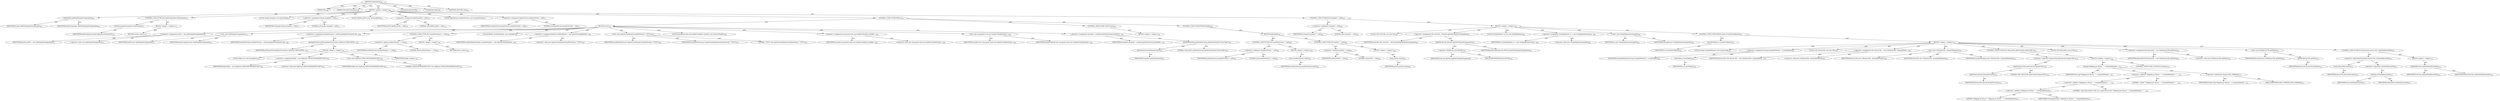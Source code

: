 digraph "addPathFile" {  
"111669149701" [label = <(METHOD,addPathFile)<SUB>268</SUB>> ]
"115964116995" [label = <(PARAM,this)<SUB>268</SUB>> ]
"115964117007" [label = <(PARAM,File pathComponent)<SUB>268</SUB>> ]
"25769803801" [label = <(BLOCK,&lt;empty&gt;,&lt;empty&gt;)<SUB>268</SUB>> ]
"30064771176" [label = <(addPathFile,addPathFile(pathComponent))<SUB>269</SUB>> ]
"68719476855" [label = <(IDENTIFIER,super,addPathFile(pathComponent))<SUB>269</SUB>> ]
"68719476856" [label = <(IDENTIFIER,pathComponent,addPathFile(pathComponent))<SUB>269</SUB>> ]
"47244640276" [label = <(CONTROL_STRUCTURE,IF,if (pathComponent.isDirectory()))<SUB>271</SUB>> ]
"30064771177" [label = <(isDirectory,pathComponent.isDirectory())<SUB>271</SUB>> ]
"68719476857" [label = <(IDENTIFIER,pathComponent,pathComponent.isDirectory())<SUB>271</SUB>> ]
"25769803802" [label = <(BLOCK,&lt;empty&gt;,&lt;empty&gt;)<SUB>271</SUB>> ]
"146028888069" [label = <(RETURN,return;,return;)<SUB>272</SUB>> ]
"94489280527" [label = <(LOCAL,String classpath: java.lang.String)<SUB>275</SUB>> ]
"30064771178" [label = <(&lt;operator&gt;.assignment,String classpath = null)<SUB>275</SUB>> ]
"68719476858" [label = <(IDENTIFIER,classpath,String classpath = null)<SUB>275</SUB>> ]
"90194313255" [label = <(LITERAL,null,String classpath = null)<SUB>275</SUB>> ]
"94489280528" [label = <(LOCAL,ZipFile jarFile: java.util.zip.ZipFile)<SUB>276</SUB>> ]
"30064771179" [label = <(&lt;operator&gt;.assignment,ZipFile jarFile = null)<SUB>276</SUB>> ]
"68719476859" [label = <(IDENTIFIER,jarFile,ZipFile jarFile = null)<SUB>276</SUB>> ]
"90194313256" [label = <(LITERAL,null,ZipFile jarFile = null)<SUB>276</SUB>> ]
"94489280529" [label = <(LOCAL,InputStream manifestStream: java.io.InputStream)<SUB>277</SUB>> ]
"30064771180" [label = <(&lt;operator&gt;.assignment,InputStream manifestStream = null)<SUB>277</SUB>> ]
"68719476860" [label = <(IDENTIFIER,manifestStream,InputStream manifestStream = null)<SUB>277</SUB>> ]
"90194313257" [label = <(LITERAL,null,InputStream manifestStream = null)<SUB>277</SUB>> ]
"47244640277" [label = <(CONTROL_STRUCTURE,TRY,try)<SUB>278</SUB>> ]
"25769803803" [label = <(BLOCK,try,try)<SUB>278</SUB>> ]
"30064771181" [label = <(&lt;operator&gt;.assignment,jarFile = new ZipFile(pathComponent))<SUB>279</SUB>> ]
"68719476861" [label = <(IDENTIFIER,jarFile,jarFile = new ZipFile(pathComponent))<SUB>279</SUB>> ]
"30064771182" [label = <(&lt;operator&gt;.alloc,new ZipFile(pathComponent))<SUB>279</SUB>> ]
"30064771183" [label = <(&lt;init&gt;,new ZipFile(pathComponent))<SUB>279</SUB>> ]
"68719476862" [label = <(IDENTIFIER,jarFile,new ZipFile(pathComponent))<SUB>279</SUB>> ]
"68719476863" [label = <(IDENTIFIER,pathComponent,new ZipFile(pathComponent))<SUB>279</SUB>> ]
"30064771184" [label = <(&lt;operator&gt;.assignment,manifestStream = jarFile.getInputStream(new Zip...)<SUB>280</SUB>> ]
"68719476864" [label = <(IDENTIFIER,manifestStream,manifestStream = jarFile.getInputStream(new Zip...)<SUB>280</SUB>> ]
"30064771185" [label = <(getInputStream,jarFile.getInputStream(new ZipEntry(&quot;META-INF/M...)<SUB>281</SUB>> ]
"68719476865" [label = <(IDENTIFIER,jarFile,jarFile.getInputStream(new ZipEntry(&quot;META-INF/M...)<SUB>281</SUB>> ]
"25769803804" [label = <(BLOCK,&lt;empty&gt;,&lt;empty&gt;)<SUB>281</SUB>> ]
"94489280530" [label = <(LOCAL,$obj0: java.util.zip.ZipEntry)<SUB>281</SUB>> ]
"30064771186" [label = <(&lt;operator&gt;.assignment,$obj0 = new ZipEntry(&quot;META-INF/MANIFEST.MF&quot;))<SUB>281</SUB>> ]
"68719476866" [label = <(IDENTIFIER,$obj0,$obj0 = new ZipEntry(&quot;META-INF/MANIFEST.MF&quot;))<SUB>281</SUB>> ]
"30064771187" [label = <(&lt;operator&gt;.alloc,new ZipEntry(&quot;META-INF/MANIFEST.MF&quot;))<SUB>281</SUB>> ]
"30064771188" [label = <(&lt;init&gt;,new ZipEntry(&quot;META-INF/MANIFEST.MF&quot;))<SUB>281</SUB>> ]
"68719476867" [label = <(IDENTIFIER,$obj0,new ZipEntry(&quot;META-INF/MANIFEST.MF&quot;))<SUB>281</SUB>> ]
"90194313258" [label = <(LITERAL,&quot;META-INF/MANIFEST.MF&quot;,new ZipEntry(&quot;META-INF/MANIFEST.MF&quot;))<SUB>281</SUB>> ]
"68719476868" [label = <(IDENTIFIER,$obj0,&lt;empty&gt;)<SUB>281</SUB>> ]
"47244640278" [label = <(CONTROL_STRUCTURE,IF,if (manifestStream == null))<SUB>283</SUB>> ]
"30064771189" [label = <(&lt;operator&gt;.equals,manifestStream == null)<SUB>283</SUB>> ]
"68719476869" [label = <(IDENTIFIER,manifestStream,manifestStream == null)<SUB>283</SUB>> ]
"90194313259" [label = <(LITERAL,null,manifestStream == null)<SUB>283</SUB>> ]
"25769803805" [label = <(BLOCK,&lt;empty&gt;,&lt;empty&gt;)<SUB>283</SUB>> ]
"146028888070" [label = <(RETURN,return;,return;)<SUB>284</SUB>> ]
"94489280531" [label = <(LOCAL,Reader manifestReader: java.io.Reader)<SUB>286</SUB>> ]
"30064771190" [label = <(&lt;operator&gt;.assignment,Reader manifestReader = new InputStreamReader(m...)<SUB>286</SUB>> ]
"68719476870" [label = <(IDENTIFIER,manifestReader,Reader manifestReader = new InputStreamReader(m...)<SUB>286</SUB>> ]
"30064771191" [label = <(&lt;operator&gt;.alloc,new InputStreamReader(manifestStream, &quot;UTF-8&quot;))<SUB>287</SUB>> ]
"30064771192" [label = <(&lt;init&gt;,new InputStreamReader(manifestStream, &quot;UTF-8&quot;))<SUB>287</SUB>> ]
"68719476871" [label = <(IDENTIFIER,manifestReader,new InputStreamReader(manifestStream, &quot;UTF-8&quot;))<SUB>286</SUB>> ]
"68719476872" [label = <(IDENTIFIER,manifestStream,new InputStreamReader(manifestStream, &quot;UTF-8&quot;))<SUB>287</SUB>> ]
"90194313260" [label = <(LITERAL,&quot;UTF-8&quot;,new InputStreamReader(manifestStream, &quot;UTF-8&quot;))<SUB>287</SUB>> ]
"94489280532" [label = <(LOCAL,org.apache.tools.ant.taskdefs.Manifest manifest: java.util.jar.Manifest)<SUB>288</SUB>> ]
"30064771193" [label = <(&lt;operator&gt;.assignment,org.apache.tools.ant.taskdefs.Manifest manifest...)<SUB>288</SUB>> ]
"68719476873" [label = <(IDENTIFIER,manifest,org.apache.tools.ant.taskdefs.Manifest manifest...)<SUB>288</SUB>> ]
"30064771194" [label = <(&lt;operator&gt;.alloc,new org.apache.tools.ant.taskdefs.Manifest(mani...)<SUB>289</SUB>> ]
"30064771195" [label = <(&lt;init&gt;,new org.apache.tools.ant.taskdefs.Manifest(mani...)<SUB>289</SUB>> ]
"68719476874" [label = <(IDENTIFIER,manifest,new org.apache.tools.ant.taskdefs.Manifest(mani...)<SUB>288</SUB>> ]
"68719476875" [label = <(IDENTIFIER,manifestReader,new org.apache.tools.ant.taskdefs.Manifest(mani...)<SUB>289</SUB>> ]
"30064771196" [label = <(&lt;operator&gt;.assignment,classpath = manifest.getMainSection().getAttrib...)<SUB>290</SUB>> ]
"68719476876" [label = <(IDENTIFIER,classpath,classpath = manifest.getMainSection().getAttrib...)<SUB>290</SUB>> ]
"30064771197" [label = <(getAttributeValue,getMainSection().getAttributeValue(&quot;Class-Path&quot;))<SUB>291</SUB>> ]
"30064771198" [label = <(getMainSection,getMainSection())<SUB>291</SUB>> ]
"68719476877" [label = <(IDENTIFIER,manifest,getMainSection())<SUB>291</SUB>> ]
"90194313261" [label = <(LITERAL,&quot;Class-Path&quot;,getMainSection().getAttributeValue(&quot;Class-Path&quot;))<SUB>291</SUB>> ]
"47244640279" [label = <(CONTROL_STRUCTURE,CATCH,catch)<SUB>293</SUB>> ]
"25769803806" [label = <(BLOCK,&lt;empty&gt;,&lt;empty&gt;)<SUB>293</SUB>> ]
"47244640280" [label = <(CONTROL_STRUCTURE,FINALLY,finally)<SUB>295</SUB>> ]
"25769803807" [label = <(BLOCK,finally,finally)<SUB>295</SUB>> ]
"47244640281" [label = <(CONTROL_STRUCTURE,IF,if (manifestStream != null))<SUB>296</SUB>> ]
"30064771199" [label = <(&lt;operator&gt;.notEquals,manifestStream != null)<SUB>296</SUB>> ]
"68719476878" [label = <(IDENTIFIER,manifestStream,manifestStream != null)<SUB>296</SUB>> ]
"90194313262" [label = <(LITERAL,null,manifestStream != null)<SUB>296</SUB>> ]
"25769803808" [label = <(BLOCK,&lt;empty&gt;,&lt;empty&gt;)<SUB>296</SUB>> ]
"30064771200" [label = <(close,manifestStream.close())<SUB>297</SUB>> ]
"68719476879" [label = <(IDENTIFIER,manifestStream,manifestStream.close())<SUB>297</SUB>> ]
"47244640282" [label = <(CONTROL_STRUCTURE,IF,if (jarFile != null))<SUB>299</SUB>> ]
"30064771201" [label = <(&lt;operator&gt;.notEquals,jarFile != null)<SUB>299</SUB>> ]
"68719476880" [label = <(IDENTIFIER,jarFile,jarFile != null)<SUB>299</SUB>> ]
"90194313263" [label = <(LITERAL,null,jarFile != null)<SUB>299</SUB>> ]
"25769803809" [label = <(BLOCK,&lt;empty&gt;,&lt;empty&gt;)<SUB>299</SUB>> ]
"30064771202" [label = <(close,jarFile.close())<SUB>300</SUB>> ]
"68719476881" [label = <(IDENTIFIER,jarFile,jarFile.close())<SUB>300</SUB>> ]
"47244640283" [label = <(CONTROL_STRUCTURE,IF,if (classpath != null))<SUB>304</SUB>> ]
"30064771203" [label = <(&lt;operator&gt;.notEquals,classpath != null)<SUB>304</SUB>> ]
"68719476882" [label = <(IDENTIFIER,classpath,classpath != null)<SUB>304</SUB>> ]
"90194313264" [label = <(LITERAL,null,classpath != null)<SUB>304</SUB>> ]
"25769803810" [label = <(BLOCK,&lt;empty&gt;,&lt;empty&gt;)<SUB>304</SUB>> ]
"94489280533" [label = <(LOCAL,URL baseURL: java.net.URL)<SUB>305</SUB>> ]
"30064771204" [label = <(&lt;operator&gt;.assignment,URL baseURL = fileUtils.getFileURL(pathComponent))<SUB>305</SUB>> ]
"68719476883" [label = <(IDENTIFIER,baseURL,URL baseURL = fileUtils.getFileURL(pathComponent))<SUB>305</SUB>> ]
"30064771205" [label = <(getFileURL,this.fileUtils.getFileURL(pathComponent))<SUB>305</SUB>> ]
"30064771206" [label = <(&lt;operator&gt;.fieldAccess,this.fileUtils)<SUB>305</SUB>> ]
"68719476884" [label = <(IDENTIFIER,this,this.fileUtils.getFileURL(pathComponent))> ]
"55834574865" [label = <(FIELD_IDENTIFIER,fileUtils,fileUtils)<SUB>305</SUB>> ]
"68719476885" [label = <(IDENTIFIER,pathComponent,this.fileUtils.getFileURL(pathComponent))<SUB>305</SUB>> ]
"94489280534" [label = <(LOCAL,StringTokenizer st: java.util.StringTokenizer)<SUB>306</SUB>> ]
"30064771207" [label = <(&lt;operator&gt;.assignment,StringTokenizer st = new StringTokenizer(classp...)<SUB>306</SUB>> ]
"68719476886" [label = <(IDENTIFIER,st,StringTokenizer st = new StringTokenizer(classp...)<SUB>306</SUB>> ]
"30064771208" [label = <(&lt;operator&gt;.alloc,new StringTokenizer(classpath))<SUB>306</SUB>> ]
"30064771209" [label = <(&lt;init&gt;,new StringTokenizer(classpath))<SUB>306</SUB>> ]
"68719476887" [label = <(IDENTIFIER,st,new StringTokenizer(classpath))<SUB>306</SUB>> ]
"68719476888" [label = <(IDENTIFIER,classpath,new StringTokenizer(classpath))<SUB>306</SUB>> ]
"47244640284" [label = <(CONTROL_STRUCTURE,WHILE,while (st.hasMoreTokens()))<SUB>307</SUB>> ]
"30064771210" [label = <(hasMoreTokens,st.hasMoreTokens())<SUB>307</SUB>> ]
"68719476889" [label = <(IDENTIFIER,st,st.hasMoreTokens())<SUB>307</SUB>> ]
"25769803811" [label = <(BLOCK,&lt;empty&gt;,&lt;empty&gt;)<SUB>307</SUB>> ]
"94489280535" [label = <(LOCAL,String classpathElement: java.lang.String)<SUB>308</SUB>> ]
"30064771211" [label = <(&lt;operator&gt;.assignment,String classpathElement = st.nextToken())<SUB>308</SUB>> ]
"68719476890" [label = <(IDENTIFIER,classpathElement,String classpathElement = st.nextToken())<SUB>308</SUB>> ]
"30064771212" [label = <(nextToken,st.nextToken())<SUB>308</SUB>> ]
"68719476891" [label = <(IDENTIFIER,st,st.nextToken())<SUB>308</SUB>> ]
"94489280536" [label = <(LOCAL,URL libraryURL: java.net.URL)<SUB>309</SUB>> ]
"30064771213" [label = <(&lt;operator&gt;.assignment,URL libraryURL = new URL(baseURL, classpathElem...)<SUB>309</SUB>> ]
"68719476892" [label = <(IDENTIFIER,libraryURL,URL libraryURL = new URL(baseURL, classpathElem...)<SUB>309</SUB>> ]
"30064771214" [label = <(&lt;operator&gt;.alloc,new URL(baseURL, classpathElement))<SUB>309</SUB>> ]
"30064771215" [label = <(&lt;init&gt;,new URL(baseURL, classpathElement))<SUB>309</SUB>> ]
"68719476893" [label = <(IDENTIFIER,libraryURL,new URL(baseURL, classpathElement))<SUB>309</SUB>> ]
"68719476894" [label = <(IDENTIFIER,baseURL,new URL(baseURL, classpathElement))<SUB>309</SUB>> ]
"68719476895" [label = <(IDENTIFIER,classpathElement,new URL(baseURL, classpathElement))<SUB>309</SUB>> ]
"47244640285" [label = <(CONTROL_STRUCTURE,IF,if (!libraryURL.getProtocol().equals(&quot;file&quot;)))<SUB>310</SUB>> ]
"30064771216" [label = <(&lt;operator&gt;.logicalNot,!libraryURL.getProtocol().equals(&quot;file&quot;))<SUB>310</SUB>> ]
"30064771217" [label = <(equals,libraryURL.getProtocol().equals(&quot;file&quot;))<SUB>310</SUB>> ]
"30064771218" [label = <(getProtocol,libraryURL.getProtocol())<SUB>310</SUB>> ]
"68719476896" [label = <(IDENTIFIER,libraryURL,libraryURL.getProtocol())<SUB>310</SUB>> ]
"90194313265" [label = <(LITERAL,&quot;file&quot;,libraryURL.getProtocol().equals(&quot;file&quot;))<SUB>310</SUB>> ]
"25769803812" [label = <(BLOCK,&lt;empty&gt;,&lt;empty&gt;)<SUB>310</SUB>> ]
"30064771219" [label = <(log,log(&quot;Skipping jar library &quot; + classpathElement ...)<SUB>311</SUB>> ]
"68719476743" [label = <(IDENTIFIER,this,log(&quot;Skipping jar library &quot; + classpathElement ...)<SUB>311</SUB>> ]
"30064771220" [label = <(&lt;operator&gt;.addition,&quot;Skipping jar library &quot; + classpathElement + &quot; ...)<SUB>311</SUB>> ]
"30064771221" [label = <(&lt;operator&gt;.addition,&quot;Skipping jar library &quot; + classpathElement + &quot; ...)<SUB>311</SUB>> ]
"30064771222" [label = <(&lt;operator&gt;.addition,&quot;Skipping jar library &quot; + classpathElement)<SUB>311</SUB>> ]
"90194313266" [label = <(LITERAL,&quot;Skipping jar library &quot;,&quot;Skipping jar library &quot; + classpathElement)<SUB>311</SUB>> ]
"68719476897" [label = <(IDENTIFIER,classpathElement,&quot;Skipping jar library &quot; + classpathElement)<SUB>311</SUB>> ]
"90194313267" [label = <(LITERAL,&quot; since only relative URLs are supported by this&quot;,&quot;Skipping jar library &quot; + classpathElement + &quot; ...)<SUB>312</SUB>> ]
"90194313268" [label = <(LITERAL,&quot; loader&quot;,&quot;Skipping jar library &quot; + classpathElement + &quot; ...)<SUB>313</SUB>> ]
"30064771223" [label = <(&lt;operator&gt;.fieldAccess,Project.MSG_VERBOSE)<SUB>313</SUB>> ]
"68719476898" [label = <(IDENTIFIER,Project,log(&quot;Skipping jar library &quot; + classpathElement ...)<SUB>313</SUB>> ]
"55834574866" [label = <(FIELD_IDENTIFIER,MSG_VERBOSE,MSG_VERBOSE)<SUB>313</SUB>> ]
"47244640286" [label = <(CONTROL_STRUCTURE,CONTINUE,continue;)<SUB>314</SUB>> ]
"94489280537" [label = <(LOCAL,File libraryFile: java.io.File)<SUB>316</SUB>> ]
"30064771224" [label = <(&lt;operator&gt;.assignment,File libraryFile = new File(libraryURL.getFile()))<SUB>316</SUB>> ]
"68719476899" [label = <(IDENTIFIER,libraryFile,File libraryFile = new File(libraryURL.getFile()))<SUB>316</SUB>> ]
"30064771225" [label = <(&lt;operator&gt;.alloc,new File(libraryURL.getFile()))<SUB>316</SUB>> ]
"30064771226" [label = <(&lt;init&gt;,new File(libraryURL.getFile()))<SUB>316</SUB>> ]
"68719476900" [label = <(IDENTIFIER,libraryFile,new File(libraryURL.getFile()))<SUB>316</SUB>> ]
"30064771227" [label = <(getFile,libraryURL.getFile())<SUB>316</SUB>> ]
"68719476901" [label = <(IDENTIFIER,libraryURL,libraryURL.getFile())<SUB>316</SUB>> ]
"47244640287" [label = <(CONTROL_STRUCTURE,IF,if (libraryFile.exists() &amp;&amp; !isInPath(libraryFile)))<SUB>317</SUB>> ]
"30064771228" [label = <(&lt;operator&gt;.logicalAnd,libraryFile.exists() &amp;&amp; !isInPath(libraryFile))<SUB>317</SUB>> ]
"30064771229" [label = <(exists,libraryFile.exists())<SUB>317</SUB>> ]
"68719476902" [label = <(IDENTIFIER,libraryFile,libraryFile.exists())<SUB>317</SUB>> ]
"30064771230" [label = <(&lt;operator&gt;.logicalNot,!isInPath(libraryFile))<SUB>317</SUB>> ]
"30064771231" [label = <(isInPath,isInPath(libraryFile))<SUB>317</SUB>> ]
"68719476744" [label = <(IDENTIFIER,this,isInPath(libraryFile))<SUB>317</SUB>> ]
"68719476903" [label = <(IDENTIFIER,libraryFile,isInPath(libraryFile))<SUB>317</SUB>> ]
"25769803813" [label = <(BLOCK,&lt;empty&gt;,&lt;empty&gt;)<SUB>317</SUB>> ]
"30064771232" [label = <(addPathFile,this.addPathFile(libraryFile))<SUB>318</SUB>> ]
"68719476745" [label = <(IDENTIFIER,this,this.addPathFile(libraryFile))<SUB>318</SUB>> ]
"68719476904" [label = <(IDENTIFIER,libraryFile,this.addPathFile(libraryFile))<SUB>318</SUB>> ]
"133143986187" [label = <(MODIFIER,PROTECTED)> ]
"133143986188" [label = <(MODIFIER,VIRTUAL)> ]
"128849018885" [label = <(METHOD_RETURN,void)<SUB>268</SUB>> ]
  "111669149701" -> "115964116995"  [ label = "AST: "] 
  "111669149701" -> "115964117007"  [ label = "AST: "] 
  "111669149701" -> "25769803801"  [ label = "AST: "] 
  "111669149701" -> "133143986187"  [ label = "AST: "] 
  "111669149701" -> "133143986188"  [ label = "AST: "] 
  "111669149701" -> "128849018885"  [ label = "AST: "] 
  "25769803801" -> "30064771176"  [ label = "AST: "] 
  "25769803801" -> "47244640276"  [ label = "AST: "] 
  "25769803801" -> "94489280527"  [ label = "AST: "] 
  "25769803801" -> "30064771178"  [ label = "AST: "] 
  "25769803801" -> "94489280528"  [ label = "AST: "] 
  "25769803801" -> "30064771179"  [ label = "AST: "] 
  "25769803801" -> "94489280529"  [ label = "AST: "] 
  "25769803801" -> "30064771180"  [ label = "AST: "] 
  "25769803801" -> "47244640277"  [ label = "AST: "] 
  "25769803801" -> "47244640283"  [ label = "AST: "] 
  "30064771176" -> "68719476855"  [ label = "AST: "] 
  "30064771176" -> "68719476856"  [ label = "AST: "] 
  "47244640276" -> "30064771177"  [ label = "AST: "] 
  "47244640276" -> "25769803802"  [ label = "AST: "] 
  "30064771177" -> "68719476857"  [ label = "AST: "] 
  "25769803802" -> "146028888069"  [ label = "AST: "] 
  "30064771178" -> "68719476858"  [ label = "AST: "] 
  "30064771178" -> "90194313255"  [ label = "AST: "] 
  "30064771179" -> "68719476859"  [ label = "AST: "] 
  "30064771179" -> "90194313256"  [ label = "AST: "] 
  "30064771180" -> "68719476860"  [ label = "AST: "] 
  "30064771180" -> "90194313257"  [ label = "AST: "] 
  "47244640277" -> "25769803803"  [ label = "AST: "] 
  "47244640277" -> "47244640279"  [ label = "AST: "] 
  "47244640277" -> "47244640280"  [ label = "AST: "] 
  "25769803803" -> "30064771181"  [ label = "AST: "] 
  "25769803803" -> "30064771183"  [ label = "AST: "] 
  "25769803803" -> "30064771184"  [ label = "AST: "] 
  "25769803803" -> "47244640278"  [ label = "AST: "] 
  "25769803803" -> "94489280531"  [ label = "AST: "] 
  "25769803803" -> "30064771190"  [ label = "AST: "] 
  "25769803803" -> "30064771192"  [ label = "AST: "] 
  "25769803803" -> "94489280532"  [ label = "AST: "] 
  "25769803803" -> "30064771193"  [ label = "AST: "] 
  "25769803803" -> "30064771195"  [ label = "AST: "] 
  "25769803803" -> "30064771196"  [ label = "AST: "] 
  "30064771181" -> "68719476861"  [ label = "AST: "] 
  "30064771181" -> "30064771182"  [ label = "AST: "] 
  "30064771183" -> "68719476862"  [ label = "AST: "] 
  "30064771183" -> "68719476863"  [ label = "AST: "] 
  "30064771184" -> "68719476864"  [ label = "AST: "] 
  "30064771184" -> "30064771185"  [ label = "AST: "] 
  "30064771185" -> "68719476865"  [ label = "AST: "] 
  "30064771185" -> "25769803804"  [ label = "AST: "] 
  "25769803804" -> "94489280530"  [ label = "AST: "] 
  "25769803804" -> "30064771186"  [ label = "AST: "] 
  "25769803804" -> "30064771188"  [ label = "AST: "] 
  "25769803804" -> "68719476868"  [ label = "AST: "] 
  "30064771186" -> "68719476866"  [ label = "AST: "] 
  "30064771186" -> "30064771187"  [ label = "AST: "] 
  "30064771188" -> "68719476867"  [ label = "AST: "] 
  "30064771188" -> "90194313258"  [ label = "AST: "] 
  "47244640278" -> "30064771189"  [ label = "AST: "] 
  "47244640278" -> "25769803805"  [ label = "AST: "] 
  "30064771189" -> "68719476869"  [ label = "AST: "] 
  "30064771189" -> "90194313259"  [ label = "AST: "] 
  "25769803805" -> "146028888070"  [ label = "AST: "] 
  "30064771190" -> "68719476870"  [ label = "AST: "] 
  "30064771190" -> "30064771191"  [ label = "AST: "] 
  "30064771192" -> "68719476871"  [ label = "AST: "] 
  "30064771192" -> "68719476872"  [ label = "AST: "] 
  "30064771192" -> "90194313260"  [ label = "AST: "] 
  "30064771193" -> "68719476873"  [ label = "AST: "] 
  "30064771193" -> "30064771194"  [ label = "AST: "] 
  "30064771195" -> "68719476874"  [ label = "AST: "] 
  "30064771195" -> "68719476875"  [ label = "AST: "] 
  "30064771196" -> "68719476876"  [ label = "AST: "] 
  "30064771196" -> "30064771197"  [ label = "AST: "] 
  "30064771197" -> "30064771198"  [ label = "AST: "] 
  "30064771197" -> "90194313261"  [ label = "AST: "] 
  "30064771198" -> "68719476877"  [ label = "AST: "] 
  "47244640279" -> "25769803806"  [ label = "AST: "] 
  "47244640280" -> "25769803807"  [ label = "AST: "] 
  "25769803807" -> "47244640281"  [ label = "AST: "] 
  "25769803807" -> "47244640282"  [ label = "AST: "] 
  "47244640281" -> "30064771199"  [ label = "AST: "] 
  "47244640281" -> "25769803808"  [ label = "AST: "] 
  "30064771199" -> "68719476878"  [ label = "AST: "] 
  "30064771199" -> "90194313262"  [ label = "AST: "] 
  "25769803808" -> "30064771200"  [ label = "AST: "] 
  "30064771200" -> "68719476879"  [ label = "AST: "] 
  "47244640282" -> "30064771201"  [ label = "AST: "] 
  "47244640282" -> "25769803809"  [ label = "AST: "] 
  "30064771201" -> "68719476880"  [ label = "AST: "] 
  "30064771201" -> "90194313263"  [ label = "AST: "] 
  "25769803809" -> "30064771202"  [ label = "AST: "] 
  "30064771202" -> "68719476881"  [ label = "AST: "] 
  "47244640283" -> "30064771203"  [ label = "AST: "] 
  "47244640283" -> "25769803810"  [ label = "AST: "] 
  "30064771203" -> "68719476882"  [ label = "AST: "] 
  "30064771203" -> "90194313264"  [ label = "AST: "] 
  "25769803810" -> "94489280533"  [ label = "AST: "] 
  "25769803810" -> "30064771204"  [ label = "AST: "] 
  "25769803810" -> "94489280534"  [ label = "AST: "] 
  "25769803810" -> "30064771207"  [ label = "AST: "] 
  "25769803810" -> "30064771209"  [ label = "AST: "] 
  "25769803810" -> "47244640284"  [ label = "AST: "] 
  "30064771204" -> "68719476883"  [ label = "AST: "] 
  "30064771204" -> "30064771205"  [ label = "AST: "] 
  "30064771205" -> "30064771206"  [ label = "AST: "] 
  "30064771205" -> "68719476885"  [ label = "AST: "] 
  "30064771206" -> "68719476884"  [ label = "AST: "] 
  "30064771206" -> "55834574865"  [ label = "AST: "] 
  "30064771207" -> "68719476886"  [ label = "AST: "] 
  "30064771207" -> "30064771208"  [ label = "AST: "] 
  "30064771209" -> "68719476887"  [ label = "AST: "] 
  "30064771209" -> "68719476888"  [ label = "AST: "] 
  "47244640284" -> "30064771210"  [ label = "AST: "] 
  "47244640284" -> "25769803811"  [ label = "AST: "] 
  "30064771210" -> "68719476889"  [ label = "AST: "] 
  "25769803811" -> "94489280535"  [ label = "AST: "] 
  "25769803811" -> "30064771211"  [ label = "AST: "] 
  "25769803811" -> "94489280536"  [ label = "AST: "] 
  "25769803811" -> "30064771213"  [ label = "AST: "] 
  "25769803811" -> "30064771215"  [ label = "AST: "] 
  "25769803811" -> "47244640285"  [ label = "AST: "] 
  "25769803811" -> "94489280537"  [ label = "AST: "] 
  "25769803811" -> "30064771224"  [ label = "AST: "] 
  "25769803811" -> "30064771226"  [ label = "AST: "] 
  "25769803811" -> "47244640287"  [ label = "AST: "] 
  "30064771211" -> "68719476890"  [ label = "AST: "] 
  "30064771211" -> "30064771212"  [ label = "AST: "] 
  "30064771212" -> "68719476891"  [ label = "AST: "] 
  "30064771213" -> "68719476892"  [ label = "AST: "] 
  "30064771213" -> "30064771214"  [ label = "AST: "] 
  "30064771215" -> "68719476893"  [ label = "AST: "] 
  "30064771215" -> "68719476894"  [ label = "AST: "] 
  "30064771215" -> "68719476895"  [ label = "AST: "] 
  "47244640285" -> "30064771216"  [ label = "AST: "] 
  "47244640285" -> "25769803812"  [ label = "AST: "] 
  "30064771216" -> "30064771217"  [ label = "AST: "] 
  "30064771217" -> "30064771218"  [ label = "AST: "] 
  "30064771217" -> "90194313265"  [ label = "AST: "] 
  "30064771218" -> "68719476896"  [ label = "AST: "] 
  "25769803812" -> "30064771219"  [ label = "AST: "] 
  "25769803812" -> "47244640286"  [ label = "AST: "] 
  "30064771219" -> "68719476743"  [ label = "AST: "] 
  "30064771219" -> "30064771220"  [ label = "AST: "] 
  "30064771219" -> "30064771223"  [ label = "AST: "] 
  "30064771220" -> "30064771221"  [ label = "AST: "] 
  "30064771220" -> "90194313268"  [ label = "AST: "] 
  "30064771221" -> "30064771222"  [ label = "AST: "] 
  "30064771221" -> "90194313267"  [ label = "AST: "] 
  "30064771222" -> "90194313266"  [ label = "AST: "] 
  "30064771222" -> "68719476897"  [ label = "AST: "] 
  "30064771223" -> "68719476898"  [ label = "AST: "] 
  "30064771223" -> "55834574866"  [ label = "AST: "] 
  "30064771224" -> "68719476899"  [ label = "AST: "] 
  "30064771224" -> "30064771225"  [ label = "AST: "] 
  "30064771226" -> "68719476900"  [ label = "AST: "] 
  "30064771226" -> "30064771227"  [ label = "AST: "] 
  "30064771227" -> "68719476901"  [ label = "AST: "] 
  "47244640287" -> "30064771228"  [ label = "AST: "] 
  "47244640287" -> "25769803813"  [ label = "AST: "] 
  "30064771228" -> "30064771229"  [ label = "AST: "] 
  "30064771228" -> "30064771230"  [ label = "AST: "] 
  "30064771229" -> "68719476902"  [ label = "AST: "] 
  "30064771230" -> "30064771231"  [ label = "AST: "] 
  "30064771231" -> "68719476744"  [ label = "AST: "] 
  "30064771231" -> "68719476903"  [ label = "AST: "] 
  "25769803813" -> "30064771232"  [ label = "AST: "] 
  "30064771232" -> "68719476745"  [ label = "AST: "] 
  "30064771232" -> "68719476904"  [ label = "AST: "] 
  "111669149701" -> "115964116995"  [ label = "DDG: "] 
  "111669149701" -> "115964117007"  [ label = "DDG: "] 
}
